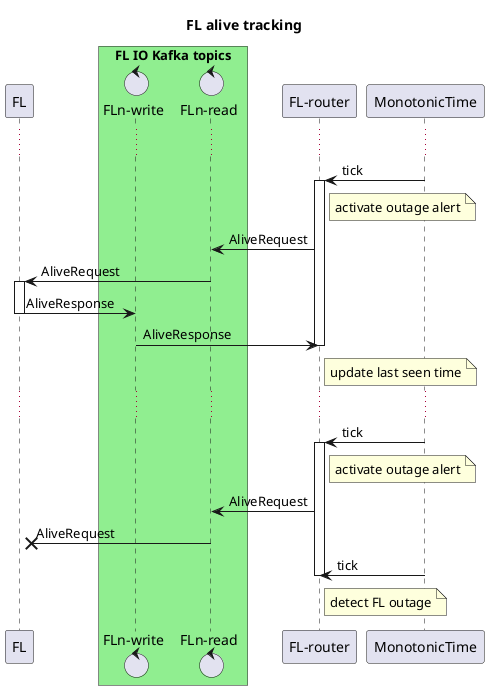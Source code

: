 @startuml
title FL alive tracking

participant FL

box "FL IO Kafka topics" #LightGreen
control "FLn-write" as fl_write.kafka
control "FLn-read" as fl_read.kafka
end box

participant "FL-router" as fl_router
participant MonotonicTime as Time

...

Time -> fl_router: tick
activate fl_router
note right of fl_router: activate outage alert
fl_router -> fl_read.kafka: AliveRequest
fl_read.kafka -> FL: AliveRequest
activate FL
FL -> fl_write.kafka: AliveResponse
deactivate FL
fl_write.kafka -> fl_router: AliveResponse
note right of fl_router: update last seen time
deactivate fl_router
...
Time -> fl_router: tick
activate fl_router
note right of fl_router: activate outage alert
fl_router -> fl_read.kafka: AliveRequest
fl_read.kafka ->X FL: AliveRequest

Time -> fl_router: tick
note right of fl_router: detect FL outage
deactivate fl_router

@enduml
